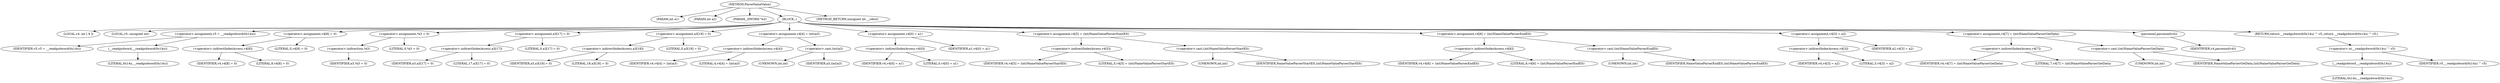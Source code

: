 digraph ParseNameValue {  
"1000103" [label = "(METHOD,ParseNameValue)" ]
"1000104" [label = "(PARAM,int a1)" ]
"1000105" [label = "(PARAM,int a2)" ]
"1000106" [label = "(PARAM,_DWORD *a3)" ]
"1000107" [label = "(BLOCK,,)" ]
"1000108" [label = "(LOCAL,v4: int [ 9 ])" ]
"1000109" [label = "(LOCAL,v5: unsigned int)" ]
"1000110" [label = "(<operator>.assignment,v5 = __readgsdword(0x14u))" ]
"1000111" [label = "(IDENTIFIER,v5,v5 = __readgsdword(0x14u))" ]
"1000112" [label = "(__readgsdword,__readgsdword(0x14u))" ]
"1000113" [label = "(LITERAL,0x14u,__readgsdword(0x14u))" ]
"1000114" [label = "(<operator>.assignment,v4[8] = 0)" ]
"1000115" [label = "(<operator>.indirectIndexAccess,v4[8])" ]
"1000116" [label = "(IDENTIFIER,v4,v4[8] = 0)" ]
"1000117" [label = "(LITERAL,8,v4[8] = 0)" ]
"1000118" [label = "(LITERAL,0,v4[8] = 0)" ]
"1000119" [label = "(<operator>.assignment,*a3 = 0)" ]
"1000120" [label = "(<operator>.indirection,*a3)" ]
"1000121" [label = "(IDENTIFIER,a3,*a3 = 0)" ]
"1000122" [label = "(LITERAL,0,*a3 = 0)" ]
"1000123" [label = "(<operator>.assignment,a3[17] = 0)" ]
"1000124" [label = "(<operator>.indirectIndexAccess,a3[17])" ]
"1000125" [label = "(IDENTIFIER,a3,a3[17] = 0)" ]
"1000126" [label = "(LITERAL,17,a3[17] = 0)" ]
"1000127" [label = "(LITERAL,0,a3[17] = 0)" ]
"1000128" [label = "(<operator>.assignment,a3[18] = 0)" ]
"1000129" [label = "(<operator>.indirectIndexAccess,a3[18])" ]
"1000130" [label = "(IDENTIFIER,a3,a3[18] = 0)" ]
"1000131" [label = "(LITERAL,18,a3[18] = 0)" ]
"1000132" [label = "(LITERAL,0,a3[18] = 0)" ]
"1000133" [label = "(<operator>.assignment,v4[4] = (int)a3)" ]
"1000134" [label = "(<operator>.indirectIndexAccess,v4[4])" ]
"1000135" [label = "(IDENTIFIER,v4,v4[4] = (int)a3)" ]
"1000136" [label = "(LITERAL,4,v4[4] = (int)a3)" ]
"1000137" [label = "(<operator>.cast,(int)a3)" ]
"1000138" [label = "(UNKNOWN,int,int)" ]
"1000139" [label = "(IDENTIFIER,a3,(int)a3)" ]
"1000140" [label = "(<operator>.assignment,v4[0] = a1)" ]
"1000141" [label = "(<operator>.indirectIndexAccess,v4[0])" ]
"1000142" [label = "(IDENTIFIER,v4,v4[0] = a1)" ]
"1000143" [label = "(LITERAL,0,v4[0] = a1)" ]
"1000144" [label = "(IDENTIFIER,a1,v4[0] = a1)" ]
"1000145" [label = "(<operator>.assignment,v4[5] = (int)NameValueParserStartElt)" ]
"1000146" [label = "(<operator>.indirectIndexAccess,v4[5])" ]
"1000147" [label = "(IDENTIFIER,v4,v4[5] = (int)NameValueParserStartElt)" ]
"1000148" [label = "(LITERAL,5,v4[5] = (int)NameValueParserStartElt)" ]
"1000149" [label = "(<operator>.cast,(int)NameValueParserStartElt)" ]
"1000150" [label = "(UNKNOWN,int,int)" ]
"1000151" [label = "(IDENTIFIER,NameValueParserStartElt,(int)NameValueParserStartElt)" ]
"1000152" [label = "(<operator>.assignment,v4[6] = (int)NameValueParserEndElt)" ]
"1000153" [label = "(<operator>.indirectIndexAccess,v4[6])" ]
"1000154" [label = "(IDENTIFIER,v4,v4[6] = (int)NameValueParserEndElt)" ]
"1000155" [label = "(LITERAL,6,v4[6] = (int)NameValueParserEndElt)" ]
"1000156" [label = "(<operator>.cast,(int)NameValueParserEndElt)" ]
"1000157" [label = "(UNKNOWN,int,int)" ]
"1000158" [label = "(IDENTIFIER,NameValueParserEndElt,(int)NameValueParserEndElt)" ]
"1000159" [label = "(<operator>.assignment,v4[3] = a2)" ]
"1000160" [label = "(<operator>.indirectIndexAccess,v4[3])" ]
"1000161" [label = "(IDENTIFIER,v4,v4[3] = a2)" ]
"1000162" [label = "(LITERAL,3,v4[3] = a2)" ]
"1000163" [label = "(IDENTIFIER,a2,v4[3] = a2)" ]
"1000164" [label = "(<operator>.assignment,v4[7] = (int)NameValueParserGetData)" ]
"1000165" [label = "(<operator>.indirectIndexAccess,v4[7])" ]
"1000166" [label = "(IDENTIFIER,v4,v4[7] = (int)NameValueParserGetData)" ]
"1000167" [label = "(LITERAL,7,v4[7] = (int)NameValueParserGetData)" ]
"1000168" [label = "(<operator>.cast,(int)NameValueParserGetData)" ]
"1000169" [label = "(UNKNOWN,int,int)" ]
"1000170" [label = "(IDENTIFIER,NameValueParserGetData,(int)NameValueParserGetData)" ]
"1000171" [label = "(parsexml,parsexml(v4))" ]
"1000172" [label = "(IDENTIFIER,v4,parsexml(v4))" ]
"1000173" [label = "(RETURN,return __readgsdword(0x14u) ^ v5;,return __readgsdword(0x14u) ^ v5;)" ]
"1000174" [label = "(<operator>.or,__readgsdword(0x14u) ^ v5)" ]
"1000175" [label = "(__readgsdword,__readgsdword(0x14u))" ]
"1000176" [label = "(LITERAL,0x14u,__readgsdword(0x14u))" ]
"1000177" [label = "(IDENTIFIER,v5,__readgsdword(0x14u) ^ v5)" ]
"1000178" [label = "(METHOD_RETURN,unsigned int __cdecl)" ]
  "1000103" -> "1000104" 
  "1000103" -> "1000105" 
  "1000103" -> "1000106" 
  "1000103" -> "1000107" 
  "1000103" -> "1000178" 
  "1000107" -> "1000108" 
  "1000107" -> "1000109" 
  "1000107" -> "1000110" 
  "1000107" -> "1000114" 
  "1000107" -> "1000119" 
  "1000107" -> "1000123" 
  "1000107" -> "1000128" 
  "1000107" -> "1000133" 
  "1000107" -> "1000140" 
  "1000107" -> "1000145" 
  "1000107" -> "1000152" 
  "1000107" -> "1000159" 
  "1000107" -> "1000164" 
  "1000107" -> "1000171" 
  "1000107" -> "1000173" 
  "1000110" -> "1000111" 
  "1000110" -> "1000112" 
  "1000112" -> "1000113" 
  "1000114" -> "1000115" 
  "1000114" -> "1000118" 
  "1000115" -> "1000116" 
  "1000115" -> "1000117" 
  "1000119" -> "1000120" 
  "1000119" -> "1000122" 
  "1000120" -> "1000121" 
  "1000123" -> "1000124" 
  "1000123" -> "1000127" 
  "1000124" -> "1000125" 
  "1000124" -> "1000126" 
  "1000128" -> "1000129" 
  "1000128" -> "1000132" 
  "1000129" -> "1000130" 
  "1000129" -> "1000131" 
  "1000133" -> "1000134" 
  "1000133" -> "1000137" 
  "1000134" -> "1000135" 
  "1000134" -> "1000136" 
  "1000137" -> "1000138" 
  "1000137" -> "1000139" 
  "1000140" -> "1000141" 
  "1000140" -> "1000144" 
  "1000141" -> "1000142" 
  "1000141" -> "1000143" 
  "1000145" -> "1000146" 
  "1000145" -> "1000149" 
  "1000146" -> "1000147" 
  "1000146" -> "1000148" 
  "1000149" -> "1000150" 
  "1000149" -> "1000151" 
  "1000152" -> "1000153" 
  "1000152" -> "1000156" 
  "1000153" -> "1000154" 
  "1000153" -> "1000155" 
  "1000156" -> "1000157" 
  "1000156" -> "1000158" 
  "1000159" -> "1000160" 
  "1000159" -> "1000163" 
  "1000160" -> "1000161" 
  "1000160" -> "1000162" 
  "1000164" -> "1000165" 
  "1000164" -> "1000168" 
  "1000165" -> "1000166" 
  "1000165" -> "1000167" 
  "1000168" -> "1000169" 
  "1000168" -> "1000170" 
  "1000171" -> "1000172" 
  "1000173" -> "1000174" 
  "1000174" -> "1000175" 
  "1000174" -> "1000177" 
  "1000175" -> "1000176" 
}
